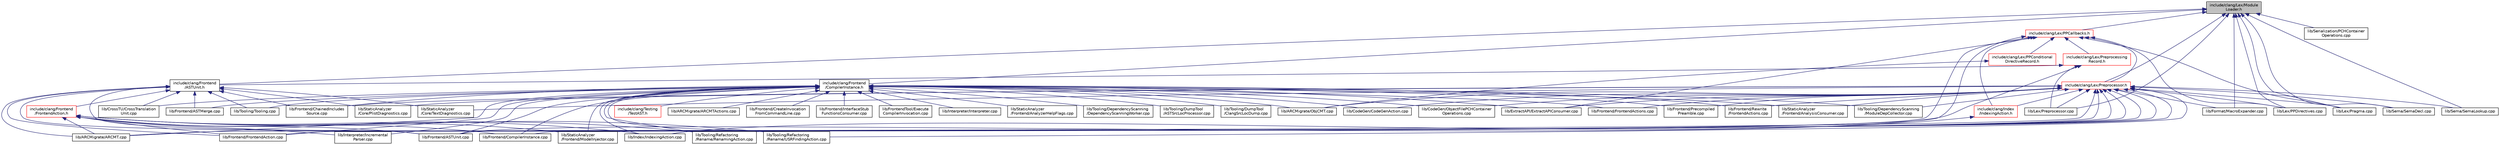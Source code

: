 digraph "include/clang/Lex/ModuleLoader.h"
{
 // LATEX_PDF_SIZE
  bgcolor="transparent";
  edge [fontname="Helvetica",fontsize="10",labelfontname="Helvetica",labelfontsize="10"];
  node [fontname="Helvetica",fontsize="10",shape=record];
  Node1 [label="include/clang/Lex/Module\lLoader.h",height=0.2,width=0.4,color="black", fillcolor="grey75", style="filled", fontcolor="black",tooltip=" "];
  Node1 -> Node2 [dir="back",color="midnightblue",fontsize="10",style="solid",fontname="Helvetica"];
  Node2 [label="include/clang/Frontend\l/ASTUnit.h",height=0.2,width=0.4,color="black",URL="$ASTUnit_8h.html",tooltip=" "];
  Node2 -> Node3 [dir="back",color="midnightblue",fontsize="10",style="solid",fontname="Helvetica"];
  Node3 [label="include/clang/Frontend\l/FrontendAction.h",height=0.2,width=0.4,color="red",URL="$FrontendAction_8h.html",tooltip=" "];
  Node3 -> Node57 [dir="back",color="midnightblue",fontsize="10",style="solid",fontname="Helvetica"];
  Node57 [label="lib/ARCMigrate/ARCMT.cpp",height=0.2,width=0.4,color="black",URL="$ARCMT_8cpp.html",tooltip=" "];
  Node3 -> Node15 [dir="back",color="midnightblue",fontsize="10",style="solid",fontname="Helvetica"];
  Node15 [label="lib/Frontend/ASTUnit.cpp",height=0.2,width=0.4,color="black",URL="$ASTUnit_8cpp.html",tooltip=" "];
  Node3 -> Node16 [dir="back",color="midnightblue",fontsize="10",style="solid",fontname="Helvetica"];
  Node16 [label="lib/Frontend/CompilerInstance.cpp",height=0.2,width=0.4,color="black",URL="$CompilerInstance_8cpp.html",tooltip=" "];
  Node3 -> Node25 [dir="back",color="midnightblue",fontsize="10",style="solid",fontname="Helvetica"];
  Node25 [label="lib/Frontend/FrontendAction.cpp",height=0.2,width=0.4,color="black",URL="$FrontendAction_8cpp.html",tooltip=" "];
  Node3 -> Node58 [dir="back",color="midnightblue",fontsize="10",style="solid",fontname="Helvetica"];
  Node58 [label="lib/Index/IndexingAction.cpp",height=0.2,width=0.4,color="black",URL="$IndexingAction_8cpp.html",tooltip=" "];
  Node3 -> Node10 [dir="back",color="midnightblue",fontsize="10",style="solid",fontname="Helvetica"];
  Node10 [label="lib/Interpreter/Incremental\lParser.cpp",height=0.2,width=0.4,color="black",URL="$IncrementalParser_8cpp.html",tooltip=" "];
  Node3 -> Node30 [dir="back",color="midnightblue",fontsize="10",style="solid",fontname="Helvetica"];
  Node30 [label="lib/StaticAnalyzer\l/Frontend/ModelInjector.cpp",height=0.2,width=0.4,color="black",URL="$ModelInjector_8cpp.html",tooltip=" "];
  Node3 -> Node42 [dir="back",color="midnightblue",fontsize="10",style="solid",fontname="Helvetica"];
  Node42 [label="lib/Tooling/Refactoring\l/Rename/RenamingAction.cpp",height=0.2,width=0.4,color="black",URL="$RenamingAction_8cpp.html",tooltip=" "];
  Node3 -> Node48 [dir="back",color="midnightblue",fontsize="10",style="solid",fontname="Helvetica"];
  Node48 [label="lib/Tooling/Refactoring\l/Rename/USRFindingAction.cpp",height=0.2,width=0.4,color="black",URL="$USRFindingAction_8cpp.html",tooltip=" "];
  Node2 -> Node57 [dir="back",color="midnightblue",fontsize="10",style="solid",fontname="Helvetica"];
  Node2 -> Node59 [dir="back",color="midnightblue",fontsize="10",style="solid",fontname="Helvetica"];
  Node59 [label="lib/CrossTU/CrossTranslation\lUnit.cpp",height=0.2,width=0.4,color="black",URL="$CrossTranslationUnit_8cpp.html",tooltip=" "];
  Node2 -> Node14 [dir="back",color="midnightblue",fontsize="10",style="solid",fontname="Helvetica"];
  Node14 [label="lib/Frontend/ASTMerge.cpp",height=0.2,width=0.4,color="black",URL="$ASTMerge_8cpp.html",tooltip=" "];
  Node2 -> Node15 [dir="back",color="midnightblue",fontsize="10",style="solid",fontname="Helvetica"];
  Node2 -> Node60 [dir="back",color="midnightblue",fontsize="10",style="solid",fontname="Helvetica"];
  Node60 [label="lib/Frontend/ChainedIncludes\lSource.cpp",height=0.2,width=0.4,color="black",URL="$ChainedIncludesSource_8cpp.html",tooltip=" "];
  Node2 -> Node25 [dir="back",color="midnightblue",fontsize="10",style="solid",fontname="Helvetica"];
  Node2 -> Node61 [dir="back",color="midnightblue",fontsize="10",style="solid",fontname="Helvetica"];
  Node61 [label="lib/StaticAnalyzer\l/Core/PlistDiagnostics.cpp",height=0.2,width=0.4,color="black",URL="$PlistDiagnostics_8cpp.html",tooltip=" "];
  Node2 -> Node50 [dir="back",color="midnightblue",fontsize="10",style="solid",fontname="Helvetica"];
  Node50 [label="lib/StaticAnalyzer\l/Core/TextDiagnostics.cpp",height=0.2,width=0.4,color="black",URL="$TextDiagnostics_8cpp.html",tooltip=" "];
  Node2 -> Node30 [dir="back",color="midnightblue",fontsize="10",style="solid",fontname="Helvetica"];
  Node2 -> Node56 [dir="back",color="midnightblue",fontsize="10",style="solid",fontname="Helvetica"];
  Node56 [label="lib/Tooling/Tooling.cpp",height=0.2,width=0.4,color="black",URL="$Tooling_8cpp.html",tooltip=" "];
  Node1 -> Node62 [dir="back",color="midnightblue",fontsize="10",style="solid",fontname="Helvetica"];
  Node62 [label="include/clang/Frontend\l/CompilerInstance.h",height=0.2,width=0.4,color="black",URL="$CompilerInstance_8h.html",tooltip=" "];
  Node62 -> Node63 [dir="back",color="midnightblue",fontsize="10",style="solid",fontname="Helvetica"];
  Node63 [label="include/clang/Testing\l/TestAST.h",height=0.2,width=0.4,color="red",URL="$TestAST_8h.html",tooltip=" "];
  Node62 -> Node57 [dir="back",color="midnightblue",fontsize="10",style="solid",fontname="Helvetica"];
  Node62 -> Node5 [dir="back",color="midnightblue",fontsize="10",style="solid",fontname="Helvetica"];
  Node5 [label="lib/ARCMigrate/ARCMTActions.cpp",height=0.2,width=0.4,color="black",URL="$ARCMTActions_8cpp.html",tooltip=" "];
  Node62 -> Node6 [dir="back",color="midnightblue",fontsize="10",style="solid",fontname="Helvetica"];
  Node6 [label="lib/ARCMigrate/ObjCMT.cpp",height=0.2,width=0.4,color="black",URL="$ObjCMT_8cpp.html",tooltip=" "];
  Node62 -> Node9 [dir="back",color="midnightblue",fontsize="10",style="solid",fontname="Helvetica"];
  Node9 [label="lib/CodeGen/CodeGenAction.cpp",height=0.2,width=0.4,color="black",URL="$CodeGenAction_8cpp.html",tooltip=" "];
  Node62 -> Node64 [dir="back",color="midnightblue",fontsize="10",style="solid",fontname="Helvetica"];
  Node64 [label="lib/CodeGen/ObjectFilePCHContainer\lOperations.cpp",height=0.2,width=0.4,color="black",URL="$ObjectFilePCHContainerOperations_8cpp.html",tooltip=" "];
  Node62 -> Node59 [dir="back",color="midnightblue",fontsize="10",style="solid",fontname="Helvetica"];
  Node62 -> Node12 [dir="back",color="midnightblue",fontsize="10",style="solid",fontname="Helvetica"];
  Node12 [label="lib/ExtractAPI/ExtractAPIConsumer.cpp",height=0.2,width=0.4,color="black",URL="$ExtractAPIConsumer_8cpp.html",tooltip=" "];
  Node62 -> Node14 [dir="back",color="midnightblue",fontsize="10",style="solid",fontname="Helvetica"];
  Node62 -> Node15 [dir="back",color="midnightblue",fontsize="10",style="solid",fontname="Helvetica"];
  Node62 -> Node60 [dir="back",color="midnightblue",fontsize="10",style="solid",fontname="Helvetica"];
  Node62 -> Node16 [dir="back",color="midnightblue",fontsize="10",style="solid",fontname="Helvetica"];
  Node62 -> Node65 [dir="back",color="midnightblue",fontsize="10",style="solid",fontname="Helvetica"];
  Node65 [label="lib/Frontend/CreateInvocation\lFromCommandLine.cpp",height=0.2,width=0.4,color="black",URL="$CreateInvocationFromCommandLine_8cpp.html",tooltip=" "];
  Node62 -> Node25 [dir="back",color="midnightblue",fontsize="10",style="solid",fontname="Helvetica"];
  Node62 -> Node17 [dir="back",color="midnightblue",fontsize="10",style="solid",fontname="Helvetica"];
  Node17 [label="lib/Frontend/FrontendActions.cpp",height=0.2,width=0.4,color="black",URL="$Frontend_2FrontendActions_8cpp.html",tooltip=" "];
  Node62 -> Node18 [dir="back",color="midnightblue",fontsize="10",style="solid",fontname="Helvetica"];
  Node18 [label="lib/Frontend/InterfaceStub\lFunctionsConsumer.cpp",height=0.2,width=0.4,color="black",URL="$InterfaceStubFunctionsConsumer_8cpp.html",tooltip=" "];
  Node62 -> Node19 [dir="back",color="midnightblue",fontsize="10",style="solid",fontname="Helvetica"];
  Node19 [label="lib/Frontend/Precompiled\lPreamble.cpp",height=0.2,width=0.4,color="black",URL="$PrecompiledPreamble_8cpp.html",tooltip=" "];
  Node62 -> Node20 [dir="back",color="midnightblue",fontsize="10",style="solid",fontname="Helvetica"];
  Node20 [label="lib/Frontend/Rewrite\l/FrontendActions.cpp",height=0.2,width=0.4,color="black",URL="$Frontend_2Rewrite_2FrontendActions_8cpp.html",tooltip=" "];
  Node62 -> Node7 [dir="back",color="midnightblue",fontsize="10",style="solid",fontname="Helvetica"];
  Node7 [label="lib/FrontendTool/Execute\lCompilerInvocation.cpp",height=0.2,width=0.4,color="black",URL="$ExecuteCompilerInvocation_8cpp.html",tooltip=" "];
  Node62 -> Node58 [dir="back",color="midnightblue",fontsize="10",style="solid",fontname="Helvetica"];
  Node62 -> Node10 [dir="back",color="midnightblue",fontsize="10",style="solid",fontname="Helvetica"];
  Node62 -> Node66 [dir="back",color="midnightblue",fontsize="10",style="solid",fontname="Helvetica"];
  Node66 [label="lib/Interpreter/Interpreter.cpp",height=0.2,width=0.4,color="black",URL="$Interpreter_8cpp.html",tooltip=" "];
  Node62 -> Node67 [dir="back",color="midnightblue",fontsize="10",style="solid",fontname="Helvetica"];
  Node67 [label="lib/StaticAnalyzer\l/Frontend/AnalysisConsumer.cpp",height=0.2,width=0.4,color="black",URL="$AnalysisConsumer_8cpp.html",tooltip=" "];
  Node62 -> Node28 [dir="back",color="midnightblue",fontsize="10",style="solid",fontname="Helvetica"];
  Node28 [label="lib/StaticAnalyzer\l/Frontend/AnalyzerHelpFlags.cpp",height=0.2,width=0.4,color="black",URL="$AnalyzerHelpFlags_8cpp.html",tooltip=" "];
  Node62 -> Node30 [dir="back",color="midnightblue",fontsize="10",style="solid",fontname="Helvetica"];
  Node62 -> Node22 [dir="back",color="midnightblue",fontsize="10",style="solid",fontname="Helvetica"];
  Node22 [label="lib/Tooling/DependencyScanning\l/DependencyScanningWorker.cpp",height=0.2,width=0.4,color="black",URL="$DependencyScanningWorker_8cpp.html",tooltip=" "];
  Node62 -> Node68 [dir="back",color="midnightblue",fontsize="10",style="solid",fontname="Helvetica"];
  Node68 [label="lib/Tooling/DependencyScanning\l/ModuleDepCollector.cpp",height=0.2,width=0.4,color="black",URL="$ModuleDepCollector_8cpp.html",tooltip=" "];
  Node62 -> Node69 [dir="back",color="midnightblue",fontsize="10",style="solid",fontname="Helvetica"];
  Node69 [label="lib/Tooling/DumpTool\l/ASTSrcLocProcessor.cpp",height=0.2,width=0.4,color="black",URL="$ASTSrcLocProcessor_8cpp.html",tooltip=" "];
  Node62 -> Node53 [dir="back",color="midnightblue",fontsize="10",style="solid",fontname="Helvetica"];
  Node53 [label="lib/Tooling/DumpTool\l/ClangSrcLocDump.cpp",height=0.2,width=0.4,color="black",URL="$ClangSrcLocDump_8cpp.html",tooltip=" "];
  Node62 -> Node42 [dir="back",color="midnightblue",fontsize="10",style="solid",fontname="Helvetica"];
  Node62 -> Node48 [dir="back",color="midnightblue",fontsize="10",style="solid",fontname="Helvetica"];
  Node62 -> Node56 [dir="back",color="midnightblue",fontsize="10",style="solid",fontname="Helvetica"];
  Node1 -> Node70 [dir="back",color="midnightblue",fontsize="10",style="solid",fontname="Helvetica"];
  Node70 [label="include/clang/Lex/PPCallbacks.h",height=0.2,width=0.4,color="red",URL="$PPCallbacks_8h.html",tooltip=" "];
  Node70 -> Node71 [dir="back",color="midnightblue",fontsize="10",style="solid",fontname="Helvetica"];
  Node71 [label="include/clang/Index\l/IndexingAction.h",height=0.2,width=0.4,color="red",URL="$IndexingAction_8h.html",tooltip=" "];
  Node71 -> Node58 [dir="back",color="midnightblue",fontsize="10",style="solid",fontname="Helvetica"];
  Node70 -> Node77 [dir="back",color="midnightblue",fontsize="10",style="solid",fontname="Helvetica"];
  Node77 [label="include/clang/Lex/PPConditional\lDirectiveRecord.h",height=0.2,width=0.4,color="red",URL="$PPConditionalDirectiveRecord_8h.html",tooltip=" "];
  Node77 -> Node6 [dir="back",color="midnightblue",fontsize="10",style="solid",fontname="Helvetica"];
  Node70 -> Node80 [dir="back",color="midnightblue",fontsize="10",style="solid",fontname="Helvetica"];
  Node80 [label="include/clang/Lex/Preprocessing\lRecord.h",height=0.2,width=0.4,color="red",URL="$PreprocessingRecord_8h.html",tooltip=" "];
  Node80 -> Node2 [dir="back",color="midnightblue",fontsize="10",style="solid",fontname="Helvetica"];
  Node80 -> Node15 [dir="back",color="midnightblue",fontsize="10",style="solid",fontname="Helvetica"];
  Node80 -> Node98 [dir="back",color="midnightblue",fontsize="10",style="solid",fontname="Helvetica"];
  Node98 [label="lib/Lex/Preprocessor.cpp",height=0.2,width=0.4,color="black",URL="$Preprocessor_8cpp.html",tooltip=" "];
  Node70 -> Node99 [dir="back",color="midnightblue",fontsize="10",style="solid",fontname="Helvetica"];
  Node99 [label="include/clang/Lex/Preprocessor.h",height=0.2,width=0.4,color="red",URL="$Preprocessor_8h.html",tooltip=" "];
  Node99 -> Node71 [dir="back",color="midnightblue",fontsize="10",style="solid",fontname="Helvetica"];
  Node99 -> Node57 [dir="back",color="midnightblue",fontsize="10",style="solid",fontname="Helvetica"];
  Node99 -> Node6 [dir="back",color="midnightblue",fontsize="10",style="solid",fontname="Helvetica"];
  Node99 -> Node9 [dir="back",color="midnightblue",fontsize="10",style="solid",fontname="Helvetica"];
  Node99 -> Node64 [dir="back",color="midnightblue",fontsize="10",style="solid",fontname="Helvetica"];
  Node99 -> Node12 [dir="back",color="midnightblue",fontsize="10",style="solid",fontname="Helvetica"];
  Node99 -> Node310 [dir="back",color="midnightblue",fontsize="10",style="solid",fontname="Helvetica"];
  Node310 [label="lib/Format/MacroExpander.cpp",height=0.2,width=0.4,color="black",URL="$MacroExpander_8cpp.html",tooltip=" "];
  Node99 -> Node15 [dir="back",color="midnightblue",fontsize="10",style="solid",fontname="Helvetica"];
  Node99 -> Node60 [dir="back",color="midnightblue",fontsize="10",style="solid",fontname="Helvetica"];
  Node99 -> Node16 [dir="back",color="midnightblue",fontsize="10",style="solid",fontname="Helvetica"];
  Node99 -> Node25 [dir="back",color="midnightblue",fontsize="10",style="solid",fontname="Helvetica"];
  Node99 -> Node17 [dir="back",color="midnightblue",fontsize="10",style="solid",fontname="Helvetica"];
  Node99 -> Node19 [dir="back",color="midnightblue",fontsize="10",style="solid",fontname="Helvetica"];
  Node99 -> Node20 [dir="back",color="midnightblue",fontsize="10",style="solid",fontname="Helvetica"];
  Node99 -> Node58 [dir="back",color="midnightblue",fontsize="10",style="solid",fontname="Helvetica"];
  Node99 -> Node111 [dir="back",color="midnightblue",fontsize="10",style="solid",fontname="Helvetica"];
  Node111 [label="lib/Lex/PPDirectives.cpp",height=0.2,width=0.4,color="black",URL="$PPDirectives_8cpp.html",tooltip=" "];
  Node99 -> Node327 [dir="back",color="midnightblue",fontsize="10",style="solid",fontname="Helvetica"];
  Node327 [label="lib/Lex/Pragma.cpp",height=0.2,width=0.4,color="black",URL="$Pragma_8cpp.html",tooltip=" "];
  Node99 -> Node98 [dir="back",color="midnightblue",fontsize="10",style="solid",fontname="Helvetica"];
  Node99 -> Node351 [dir="back",color="midnightblue",fontsize="10",style="solid",fontname="Helvetica"];
  Node351 [label="lib/Sema/SemaDecl.cpp",height=0.2,width=0.4,color="black",URL="$SemaDecl_8cpp.html",tooltip=" "];
  Node99 -> Node357 [dir="back",color="midnightblue",fontsize="10",style="solid",fontname="Helvetica"];
  Node357 [label="lib/Sema/SemaLookup.cpp",height=0.2,width=0.4,color="black",URL="$SemaLookup_8cpp.html",tooltip=" "];
  Node99 -> Node61 [dir="back",color="midnightblue",fontsize="10",style="solid",fontname="Helvetica"];
  Node99 -> Node50 [dir="back",color="midnightblue",fontsize="10",style="solid",fontname="Helvetica"];
  Node99 -> Node67 [dir="back",color="midnightblue",fontsize="10",style="solid",fontname="Helvetica"];
  Node99 -> Node30 [dir="back",color="midnightblue",fontsize="10",style="solid",fontname="Helvetica"];
  Node99 -> Node68 [dir="back",color="midnightblue",fontsize="10",style="solid",fontname="Helvetica"];
  Node99 -> Node42 [dir="back",color="midnightblue",fontsize="10",style="solid",fontname="Helvetica"];
  Node99 -> Node48 [dir="back",color="midnightblue",fontsize="10",style="solid",fontname="Helvetica"];
  Node70 -> Node12 [dir="back",color="midnightblue",fontsize="10",style="solid",fontname="Helvetica"];
  Node70 -> Node15 [dir="back",color="midnightblue",fontsize="10",style="solid",fontname="Helvetica"];
  Node70 -> Node58 [dir="back",color="midnightblue",fontsize="10",style="solid",fontname="Helvetica"];
  Node70 -> Node111 [dir="back",color="midnightblue",fontsize="10",style="solid",fontname="Helvetica"];
  Node70 -> Node327 [dir="back",color="midnightblue",fontsize="10",style="solid",fontname="Helvetica"];
  Node1 -> Node99 [dir="back",color="midnightblue",fontsize="10",style="solid",fontname="Helvetica"];
  Node1 -> Node310 [dir="back",color="midnightblue",fontsize="10",style="solid",fontname="Helvetica"];
  Node1 -> Node111 [dir="back",color="midnightblue",fontsize="10",style="solid",fontname="Helvetica"];
  Node1 -> Node327 [dir="back",color="midnightblue",fontsize="10",style="solid",fontname="Helvetica"];
  Node1 -> Node98 [dir="back",color="midnightblue",fontsize="10",style="solid",fontname="Helvetica"];
  Node1 -> Node351 [dir="back",color="midnightblue",fontsize="10",style="solid",fontname="Helvetica"];
  Node1 -> Node357 [dir="back",color="midnightblue",fontsize="10",style="solid",fontname="Helvetica"];
  Node1 -> Node370 [dir="back",color="midnightblue",fontsize="10",style="solid",fontname="Helvetica"];
  Node370 [label="lib/Serialization/PCHContainer\lOperations.cpp",height=0.2,width=0.4,color="black",URL="$PCHContainerOperations_8cpp.html",tooltip=" "];
}
